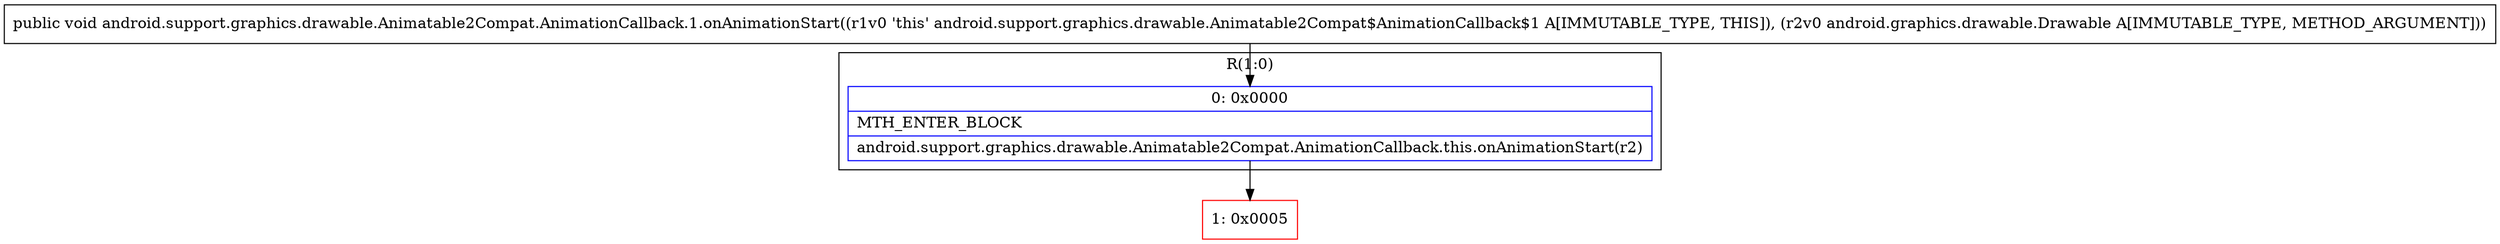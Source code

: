 digraph "CFG forandroid.support.graphics.drawable.Animatable2Compat.AnimationCallback.1.onAnimationStart(Landroid\/graphics\/drawable\/Drawable;)V" {
subgraph cluster_Region_1996809679 {
label = "R(1:0)";
node [shape=record,color=blue];
Node_0 [shape=record,label="{0\:\ 0x0000|MTH_ENTER_BLOCK\l|android.support.graphics.drawable.Animatable2Compat.AnimationCallback.this.onAnimationStart(r2)\l}"];
}
Node_1 [shape=record,color=red,label="{1\:\ 0x0005}"];
MethodNode[shape=record,label="{public void android.support.graphics.drawable.Animatable2Compat.AnimationCallback.1.onAnimationStart((r1v0 'this' android.support.graphics.drawable.Animatable2Compat$AnimationCallback$1 A[IMMUTABLE_TYPE, THIS]), (r2v0 android.graphics.drawable.Drawable A[IMMUTABLE_TYPE, METHOD_ARGUMENT])) }"];
MethodNode -> Node_0;
Node_0 -> Node_1;
}

